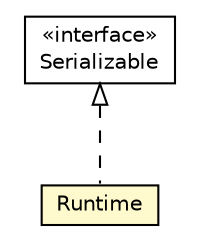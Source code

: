 #!/usr/local/bin/dot
#
# Class diagram 
# Generated by UMLGraph version R5_6-24-gf6e263 (http://www.umlgraph.org/)
#

digraph G {
	edge [fontname="Helvetica",fontsize=10,labelfontname="Helvetica",labelfontsize=10];
	node [fontname="Helvetica",fontsize=10,shape=plaintext];
	nodesep=0.25;
	ranksep=0.5;
	// org.universAAL.middleware.interfaces.mpa.model.AalMpa.ApplicationProfile.Runtime
	c98745 [label=<<table title="org.universAAL.middleware.interfaces.mpa.model.AalMpa.ApplicationProfile.Runtime" border="0" cellborder="1" cellspacing="0" cellpadding="2" port="p" bgcolor="lemonChiffon" href="./AalMpa.ApplicationProfile.Runtime.html">
		<tr><td><table border="0" cellspacing="0" cellpadding="1">
<tr><td align="center" balign="center"> Runtime </td></tr>
		</table></td></tr>
		</table>>, URL="./AalMpa.ApplicationProfile.Runtime.html", fontname="Helvetica", fontcolor="black", fontsize=10.0];
	//org.universAAL.middleware.interfaces.mpa.model.AalMpa.ApplicationProfile.Runtime implements java.io.Serializable
	c99119:p -> c98745:p [dir=back,arrowtail=empty,style=dashed];
	// java.io.Serializable
	c99119 [label=<<table title="java.io.Serializable" border="0" cellborder="1" cellspacing="0" cellpadding="2" port="p" href="http://java.sun.com/j2se/1.4.2/docs/api/java/io/Serializable.html">
		<tr><td><table border="0" cellspacing="0" cellpadding="1">
<tr><td align="center" balign="center"> &#171;interface&#187; </td></tr>
<tr><td align="center" balign="center"> Serializable </td></tr>
		</table></td></tr>
		</table>>, URL="http://java.sun.com/j2se/1.4.2/docs/api/java/io/Serializable.html", fontname="Helvetica", fontcolor="black", fontsize=10.0];
}

